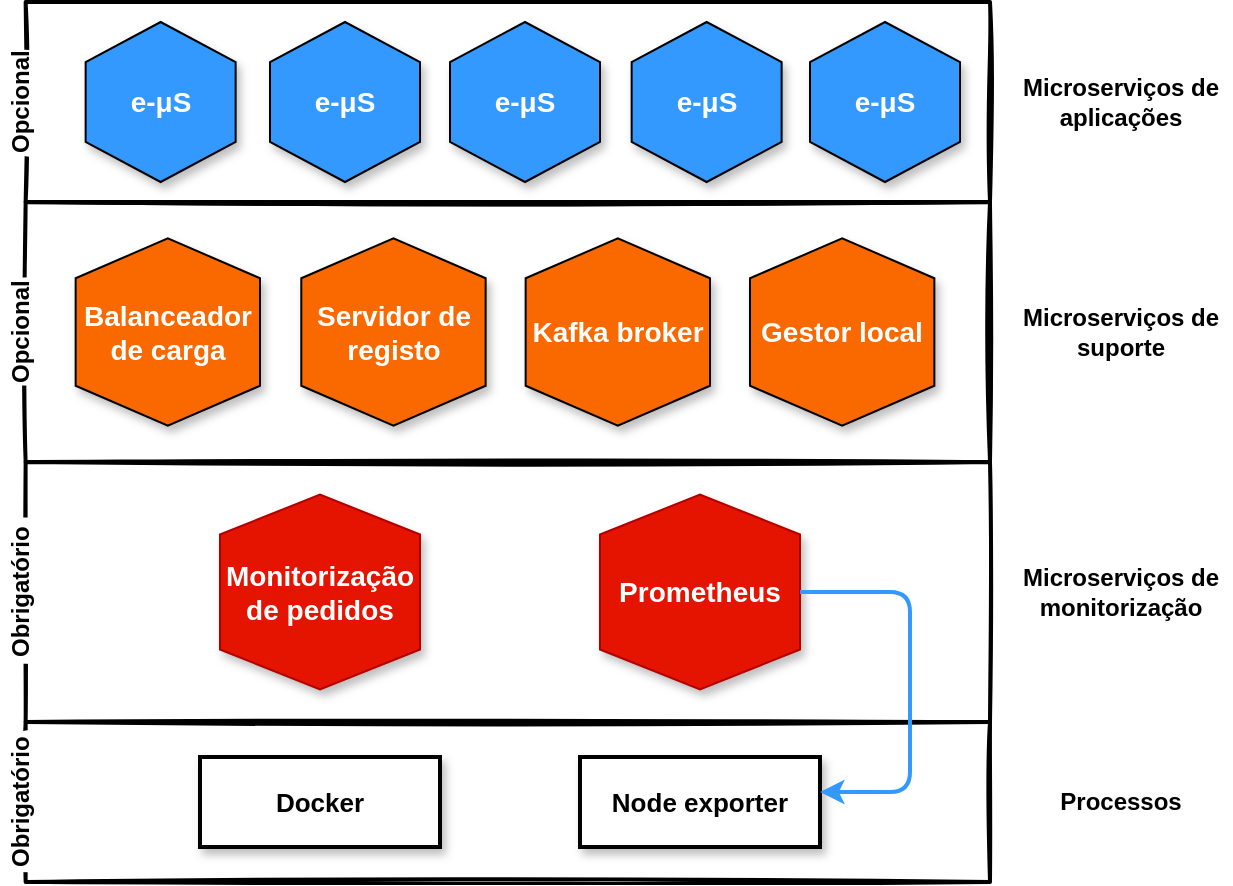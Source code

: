 <mxfile version="14.0.5" type="github">
  <diagram id="OdiAWLacn2bQ2bZ6ZVTK" name="Page-1">
    <mxGraphModel dx="1605" dy="948" grid="1" gridSize="10" guides="1" tooltips="1" connect="1" arrows="1" fold="1" page="1" pageScale="1" pageWidth="827" pageHeight="1169" math="0" shadow="0">
      <root>
        <mxCell id="0" />
        <mxCell id="1" parent="0" />
        <mxCell id="i3KoF6FTGc-HlV7a4r-U-5" value="" style="rounded=0;whiteSpace=wrap;html=1;shadow=0;sketch=1;strokeWidth=2;fillColor=none;gradientColor=none;glass=0;" vertex="1" parent="1">
          <mxGeometry x="57.82" y="50" width="482.18" height="100" as="geometry" />
        </mxCell>
        <mxCell id="i3KoF6FTGc-HlV7a4r-U-7" value="&lt;b style=&quot;color: rgb(255 , 255 , 255) ; font-family: &amp;#34;arial&amp;#34; , sans-serif ; font-size: 14px ; text-align: left&quot;&gt;e-μS&lt;/b&gt;" style="shape=hexagon;perimeter=hexagonPerimeter2;whiteSpace=wrap;html=1;fixedSize=1;shadow=1;sketch=0;strokeWidth=1;gradientColor=none;direction=south;fillColor=#3399FF;" vertex="1" parent="1">
          <mxGeometry x="87.82" y="60" width="75" height="80" as="geometry" />
        </mxCell>
        <mxCell id="i3KoF6FTGc-HlV7a4r-U-13" value="Opcional" style="text;html=1;strokeColor=none;align=center;verticalAlign=middle;whiteSpace=wrap;rounded=0;shadow=0;sketch=1;rotation=270;fillColor=#ffffff;fontStyle=1" vertex="1" parent="1">
          <mxGeometry x="27.82" y="90" width="55" height="20" as="geometry" />
        </mxCell>
        <mxCell id="i3KoF6FTGc-HlV7a4r-U-14" value="" style="rounded=0;whiteSpace=wrap;html=1;shadow=0;sketch=1;strokeWidth=2;fillColor=none;gradientColor=none;glass=0;" vertex="1" parent="1">
          <mxGeometry x="57.82" y="150" width="482.18" height="130" as="geometry" />
        </mxCell>
        <mxCell id="i3KoF6FTGc-HlV7a4r-U-18" value="&lt;b style=&quot;color: rgb(255 , 255 , 255) ; font-family: &amp;#34;arial&amp;#34; , sans-serif ; font-size: 14px ; text-align: left&quot;&gt;e-μS&lt;/b&gt;" style="shape=hexagon;perimeter=hexagonPerimeter2;whiteSpace=wrap;html=1;fixedSize=1;shadow=1;sketch=0;strokeWidth=1;gradientColor=none;direction=south;fillColor=#3399FF;" vertex="1" parent="1">
          <mxGeometry x="180" y="60" width="75" height="80" as="geometry" />
        </mxCell>
        <mxCell id="i3KoF6FTGc-HlV7a4r-U-19" value="&lt;b style=&quot;color: rgb(255 , 255 , 255) ; font-family: &amp;#34;arial&amp;#34; , sans-serif ; font-size: 14px ; text-align: left&quot;&gt;e-μS&lt;/b&gt;" style="shape=hexagon;perimeter=hexagonPerimeter2;whiteSpace=wrap;html=1;fixedSize=1;shadow=1;sketch=0;strokeWidth=1;gradientColor=none;direction=south;fillColor=#3399FF;" vertex="1" parent="1">
          <mxGeometry x="270" y="60" width="75" height="80" as="geometry" />
        </mxCell>
        <mxCell id="i3KoF6FTGc-HlV7a4r-U-20" value="&lt;b style=&quot;color: rgb(255 , 255 , 255) ; font-family: &amp;#34;arial&amp;#34; , sans-serif ; font-size: 14px ; text-align: left&quot;&gt;e-μS&lt;/b&gt;" style="shape=hexagon;perimeter=hexagonPerimeter2;whiteSpace=wrap;html=1;fixedSize=1;shadow=1;sketch=0;strokeWidth=1;gradientColor=none;direction=south;fillColor=#3399FF;" vertex="1" parent="1">
          <mxGeometry x="360.82" y="60" width="75" height="80" as="geometry" />
        </mxCell>
        <mxCell id="i3KoF6FTGc-HlV7a4r-U-21" value="Microserviços de &lt;br&gt;aplicações" style="text;html=1;align=center;verticalAlign=middle;resizable=0;points=[];autosize=1;rounded=0;shadow=0;glass=0;sketch=0;fontStyle=1" vertex="1" parent="1">
          <mxGeometry x="550" y="85" width="110" height="30" as="geometry" />
        </mxCell>
        <mxCell id="i3KoF6FTGc-HlV7a4r-U-22" value="&lt;b style=&quot;color: rgb(255 , 255 , 255) ; font-family: &amp;#34;arial&amp;#34; , sans-serif ; font-size: 14px ; text-align: left&quot;&gt;Balanceador de carga&lt;/b&gt;" style="shape=hexagon;perimeter=hexagonPerimeter2;whiteSpace=wrap;html=1;fixedSize=1;shadow=1;sketch=0;strokeWidth=1;direction=south;fillColor=#fa6800;fontColor=#ffffff;" vertex="1" parent="1">
          <mxGeometry x="82.82" y="168.13" width="92.18" height="93.75" as="geometry" />
        </mxCell>
        <mxCell id="i3KoF6FTGc-HlV7a4r-U-23" value="&lt;b style=&quot;color: rgb(255 , 255 , 255) ; font-family: &amp;#34;arial&amp;#34; , sans-serif ; font-size: 14px ; text-align: left&quot;&gt;Servidor de registo&lt;/b&gt;" style="shape=hexagon;perimeter=hexagonPerimeter2;whiteSpace=wrap;html=1;fixedSize=1;shadow=1;sketch=0;strokeWidth=1;direction=south;fillColor=#fa6800;fontColor=#ffffff;" vertex="1" parent="1">
          <mxGeometry x="195.64" y="168.13" width="92.18" height="93.75" as="geometry" />
        </mxCell>
        <mxCell id="i3KoF6FTGc-HlV7a4r-U-24" value="&lt;b style=&quot;color: rgb(255 , 255 , 255) ; font-family: &amp;#34;arial&amp;#34; , sans-serif ; font-size: 14px ; text-align: left&quot;&gt;Kafka broker&lt;/b&gt;" style="shape=hexagon;perimeter=hexagonPerimeter2;whiteSpace=wrap;html=1;fixedSize=1;shadow=1;sketch=0;strokeWidth=1;direction=south;fillColor=#fa6800;fontColor=#ffffff;" vertex="1" parent="1">
          <mxGeometry x="307.82" y="168.13" width="92.18" height="93.75" as="geometry" />
        </mxCell>
        <mxCell id="i3KoF6FTGc-HlV7a4r-U-25" value="Microserviços de&lt;br&gt;suporte" style="text;html=1;align=center;verticalAlign=middle;resizable=0;points=[];autosize=1;fontStyle=1" vertex="1" parent="1">
          <mxGeometry x="550" y="200" width="110" height="30" as="geometry" />
        </mxCell>
        <mxCell id="i3KoF6FTGc-HlV7a4r-U-26" value="" style="rounded=0;whiteSpace=wrap;html=1;shadow=0;sketch=1;strokeWidth=2;fillColor=none;gradientColor=none;glass=0;" vertex="1" parent="1">
          <mxGeometry x="57.82" y="280" width="482.18" height="130" as="geometry" />
        </mxCell>
        <mxCell id="i3KoF6FTGc-HlV7a4r-U-27" value="&lt;b style=&quot;color: rgb(255 , 255 , 255) ; font-family: &amp;#34;arial&amp;#34; , sans-serif ; font-size: 14px ; text-align: left&quot;&gt;Monitorização de pedidos&lt;/b&gt;" style="shape=hexagon;perimeter=hexagonPerimeter2;whiteSpace=wrap;html=1;fixedSize=1;shadow=1;sketch=0;strokeWidth=1;direction=south;fillColor=#e51400;fontColor=#ffffff;strokeColor=#B20000;" vertex="1" parent="1">
          <mxGeometry x="155" y="296.25" width="100" height="97.5" as="geometry" />
        </mxCell>
        <mxCell id="i3KoF6FTGc-HlV7a4r-U-28" value="Opcional" style="text;html=1;strokeColor=none;align=center;verticalAlign=middle;whiteSpace=wrap;rounded=0;shadow=0;sketch=1;rotation=270;fillColor=#ffffff;fontStyle=1" vertex="1" parent="1">
          <mxGeometry x="27.82" y="205" width="55" height="20" as="geometry" />
        </mxCell>
        <mxCell id="i3KoF6FTGc-HlV7a4r-U-30" value="Obrigatório" style="text;html=1;strokeColor=none;align=center;verticalAlign=middle;whiteSpace=wrap;rounded=0;shadow=0;sketch=1;rotation=270;fillColor=#ffffff;fontStyle=1" vertex="1" parent="1">
          <mxGeometry x="20.0" y="335" width="70.63" height="20" as="geometry" />
        </mxCell>
        <mxCell id="i3KoF6FTGc-HlV7a4r-U-34" value="&lt;b style=&quot;color: rgb(255 , 255 , 255) ; font-family: &amp;#34;arial&amp;#34; , sans-serif ; font-size: 14px ; text-align: left&quot;&gt;Prometheus&lt;/b&gt;" style="shape=hexagon;perimeter=hexagonPerimeter2;whiteSpace=wrap;html=1;fixedSize=1;shadow=1;sketch=0;strokeWidth=1;direction=south;fillColor=#e51400;fontColor=#ffffff;strokeColor=#B20000;" vertex="1" parent="1">
          <mxGeometry x="345" y="296.25" width="100" height="97.5" as="geometry" />
        </mxCell>
        <mxCell id="i3KoF6FTGc-HlV7a4r-U-35" value="Microserviços de&lt;br&gt;monitorização" style="text;html=1;align=center;verticalAlign=middle;resizable=0;points=[];autosize=1;fontStyle=1" vertex="1" parent="1">
          <mxGeometry x="550" y="330" width="110" height="30" as="geometry" />
        </mxCell>
        <mxCell id="i3KoF6FTGc-HlV7a4r-U-36" value="" style="rounded=0;whiteSpace=wrap;html=1;shadow=0;sketch=1;strokeWidth=2;fillColor=none;gradientColor=none;glass=0;" vertex="1" parent="1">
          <mxGeometry x="57.82" y="410" width="482.18" height="80" as="geometry" />
        </mxCell>
        <mxCell id="i3KoF6FTGc-HlV7a4r-U-37" value="&lt;font style=&quot;font-size: 13px&quot;&gt;&lt;b&gt;Docker&lt;/b&gt;&lt;/font&gt;" style="rounded=0;whiteSpace=wrap;html=1;shadow=1;glass=0;sketch=0;strokeColor=#000000;strokeWidth=2;gradientColor=none;fillColor=#FFFFFF;" vertex="1" parent="1">
          <mxGeometry x="145" y="427.5" width="120" height="45" as="geometry" />
        </mxCell>
        <mxCell id="i3KoF6FTGc-HlV7a4r-U-38" value="&lt;b&gt;&lt;font style=&quot;font-size: 13px&quot;&gt;Node exporter&lt;/font&gt;&lt;/b&gt;" style="rounded=0;whiteSpace=wrap;html=1;shadow=1;glass=0;sketch=0;strokeColor=#000000;strokeWidth=2;gradientColor=none;" vertex="1" parent="1">
          <mxGeometry x="335" y="427.5" width="120" height="45" as="geometry" />
        </mxCell>
        <mxCell id="i3KoF6FTGc-HlV7a4r-U-39" value="&lt;b&gt;Processos&lt;/b&gt;" style="text;html=1;align=center;verticalAlign=middle;resizable=0;points=[];autosize=1;" vertex="1" parent="1">
          <mxGeometry x="565" y="440" width="80" height="20" as="geometry" />
        </mxCell>
        <mxCell id="i3KoF6FTGc-HlV7a4r-U-41" value="&lt;b style=&quot;color: rgb(255 , 255 , 255) ; font-family: &amp;#34;arial&amp;#34; , sans-serif ; font-size: 14px ; text-align: left&quot;&gt;Gestor local&lt;/b&gt;" style="shape=hexagon;perimeter=hexagonPerimeter2;whiteSpace=wrap;html=1;fixedSize=1;shadow=1;sketch=0;strokeWidth=1;direction=south;fillColor=#fa6800;fontColor=#ffffff;" vertex="1" parent="1">
          <mxGeometry x="420" y="168.13" width="92.18" height="93.75" as="geometry" />
        </mxCell>
        <mxCell id="i3KoF6FTGc-HlV7a4r-U-43" value="&lt;b style=&quot;color: rgb(255 , 255 , 255) ; font-family: &amp;#34;arial&amp;#34; , sans-serif ; font-size: 14px ; text-align: left&quot;&gt;e-μS&lt;/b&gt;" style="shape=hexagon;perimeter=hexagonPerimeter2;whiteSpace=wrap;html=1;fixedSize=1;shadow=1;sketch=0;strokeWidth=1;gradientColor=none;direction=south;fillColor=#3399FF;" vertex="1" parent="1">
          <mxGeometry x="450" y="60" width="75" height="80" as="geometry" />
        </mxCell>
        <mxCell id="i3KoF6FTGc-HlV7a4r-U-45" style="edgeStyle=orthogonalEdgeStyle;rounded=1;orthogonalLoop=1;jettySize=auto;html=1;strokeColor=#3399FF;strokeWidth=2;" edge="1" parent="1" source="i3KoF6FTGc-HlV7a4r-U-34" target="i3KoF6FTGc-HlV7a4r-U-38">
          <mxGeometry relative="1" as="geometry">
            <mxPoint x="480" y="445" as="targetPoint" />
            <Array as="points">
              <mxPoint x="500" y="345" />
              <mxPoint x="500" y="445" />
            </Array>
          </mxGeometry>
        </mxCell>
        <mxCell id="i3KoF6FTGc-HlV7a4r-U-46" value="Obrigatório" style="text;html=1;strokeColor=none;align=center;verticalAlign=middle;whiteSpace=wrap;rounded=0;shadow=0;sketch=1;rotation=270;fillColor=#ffffff;fontStyle=1" vertex="1" parent="1">
          <mxGeometry x="20.0" y="440" width="70.63" height="20" as="geometry" />
        </mxCell>
      </root>
    </mxGraphModel>
  </diagram>
</mxfile>
